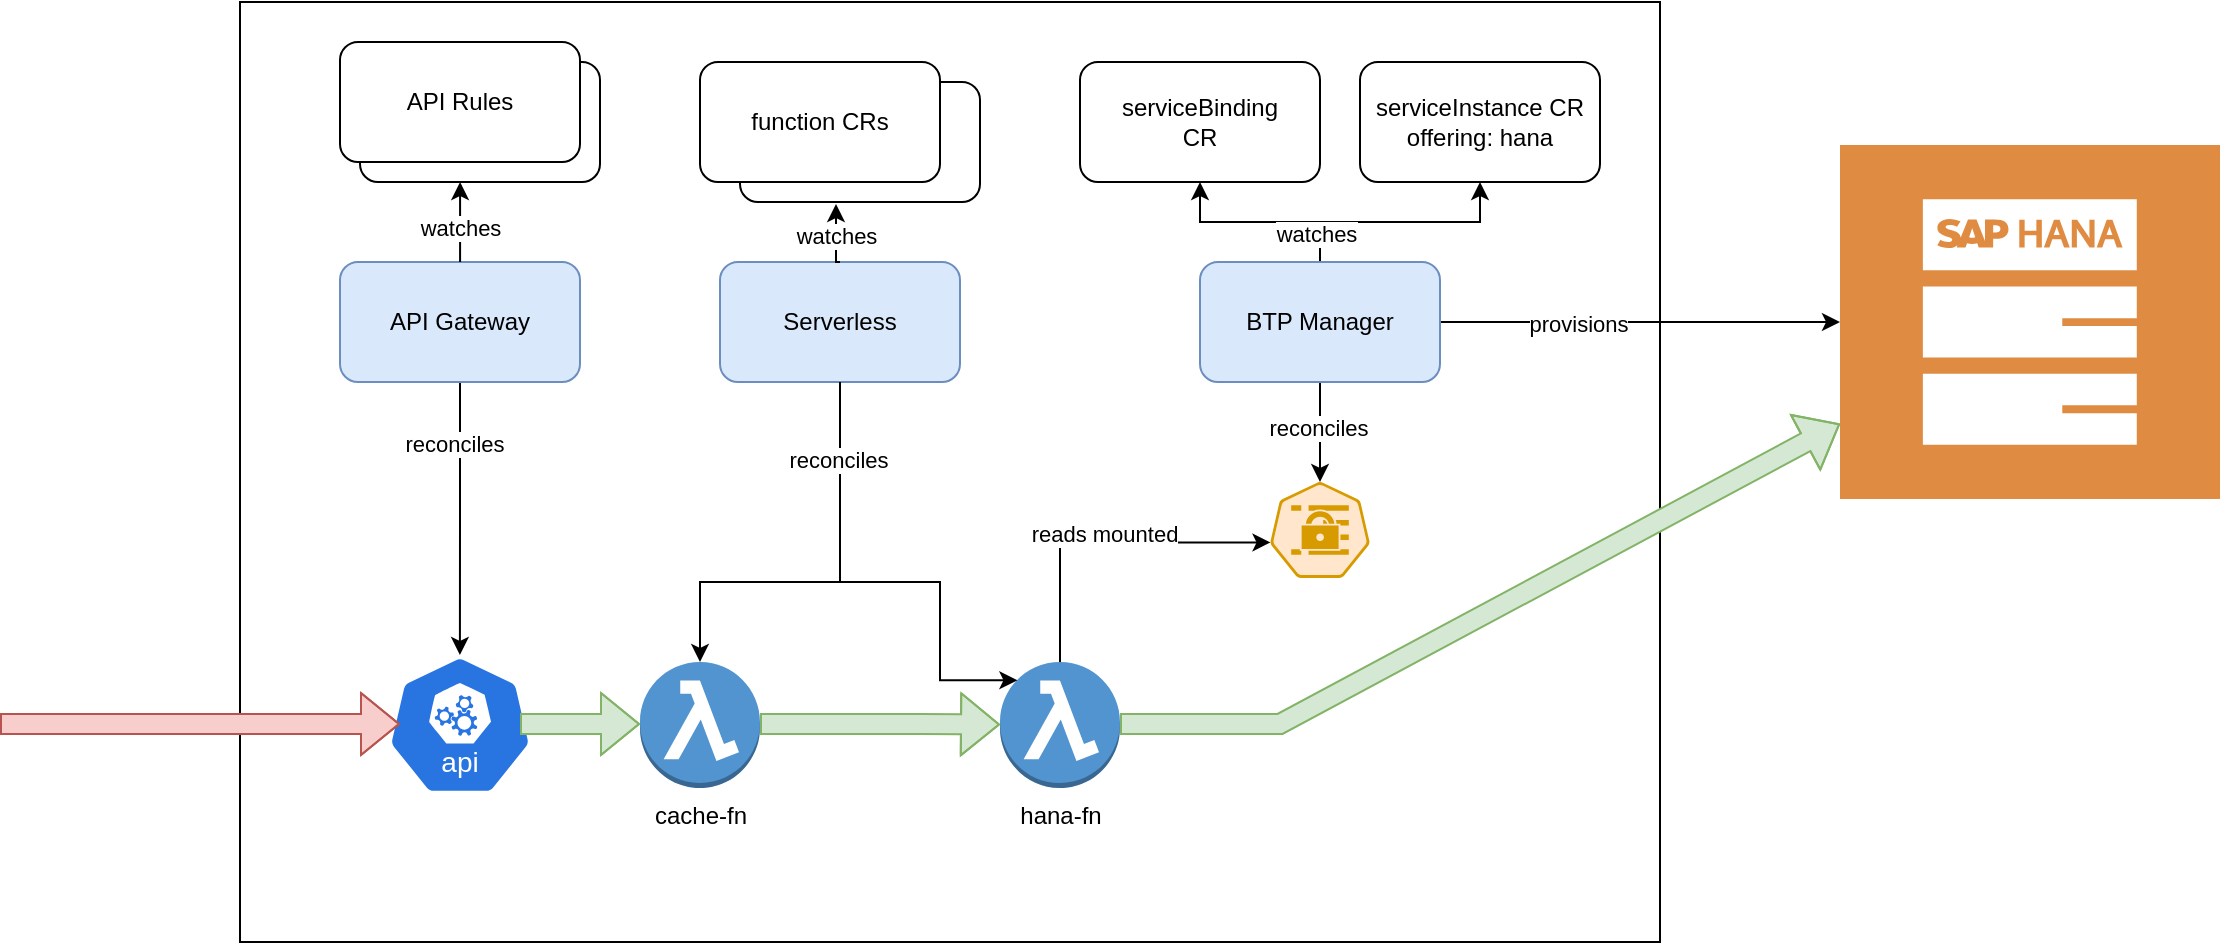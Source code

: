 <mxfile version="23.1.5" type="device">
  <diagram name="Page-1" id="qHDnPnX01NTbH_wZon7P">
    <mxGraphModel dx="3781" dy="1121" grid="1" gridSize="10" guides="1" tooltips="1" connect="1" arrows="1" fold="1" page="1" pageScale="1" pageWidth="827" pageHeight="1169" math="0" shadow="0">
      <root>
        <mxCell id="0" />
        <mxCell id="1" parent="0" />
        <mxCell id="AObpnqGnu0cfo2hoO3qj-3" value="" style="rounded=0;whiteSpace=wrap;html=1;" vertex="1" parent="1">
          <mxGeometry x="-200" y="30" width="710" height="470" as="geometry" />
        </mxCell>
        <mxCell id="AObpnqGnu0cfo2hoO3qj-1" value="cache-fn" style="outlineConnect=0;dashed=0;verticalLabelPosition=bottom;verticalAlign=top;align=center;html=1;shape=mxgraph.aws3.lambda_function;fillColor=#5294CF;gradientColor=none;" vertex="1" parent="1">
          <mxGeometry y="360" width="60" height="63" as="geometry" />
        </mxCell>
        <mxCell id="AObpnqGnu0cfo2hoO3qj-2" value="hana-fn" style="outlineConnect=0;dashed=0;verticalLabelPosition=bottom;verticalAlign=top;align=center;html=1;shape=mxgraph.aws3.lambda_function;fillColor=#5294CF;gradientColor=none;" vertex="1" parent="1">
          <mxGeometry x="180" y="360" width="60" height="63" as="geometry" />
        </mxCell>
        <mxCell id="AObpnqGnu0cfo2hoO3qj-4" value="" style="sketch=0;pointerEvents=1;shadow=0;dashed=0;html=1;strokeColor=none;fillColor=#DF8C42;labelPosition=center;verticalLabelPosition=bottom;verticalAlign=top;align=center;outlineConnect=0;shape=mxgraph.veeam2.sap_hana_db;" vertex="1" parent="1">
          <mxGeometry x="600" y="101.5" width="190" height="177" as="geometry" />
        </mxCell>
        <mxCell id="AObpnqGnu0cfo2hoO3qj-5" value="" style="aspect=fixed;sketch=0;html=1;dashed=0;whitespace=wrap;fillColor=#ffe6cc;strokeColor=#d79b00;points=[[0.005,0.63,0],[0.1,0.2,0],[0.9,0.2,0],[0.5,0,0],[0.995,0.63,0],[0.72,0.99,0],[0.5,1,0],[0.28,0.99,0]];shape=mxgraph.kubernetes.icon2;prIcon=secret" vertex="1" parent="1">
          <mxGeometry x="315" y="270" width="50" height="48" as="geometry" />
        </mxCell>
        <mxCell id="AObpnqGnu0cfo2hoO3qj-6" value="serviceInstance CR&lt;br&gt;offering: hana" style="rounded=1;whiteSpace=wrap;html=1;" vertex="1" parent="1">
          <mxGeometry x="360" y="60" width="120" height="60" as="geometry" />
        </mxCell>
        <mxCell id="AObpnqGnu0cfo2hoO3qj-7" value="serviceBinding&lt;div&gt;CR&lt;/div&gt;" style="rounded=1;whiteSpace=wrap;html=1;" vertex="1" parent="1">
          <mxGeometry x="220" y="60" width="120" height="60" as="geometry" />
        </mxCell>
        <mxCell id="AObpnqGnu0cfo2hoO3qj-9" value="" style="edgeStyle=orthogonalEdgeStyle;rounded=0;orthogonalLoop=1;jettySize=auto;html=1;" edge="1" parent="1" source="AObpnqGnu0cfo2hoO3qj-8" target="AObpnqGnu0cfo2hoO3qj-5">
          <mxGeometry relative="1" as="geometry" />
        </mxCell>
        <mxCell id="AObpnqGnu0cfo2hoO3qj-10" value="reconciles" style="edgeLabel;html=1;align=center;verticalAlign=middle;resizable=0;points=[];" vertex="1" connectable="0" parent="AObpnqGnu0cfo2hoO3qj-9">
          <mxGeometry x="-0.1" y="-1" relative="1" as="geometry">
            <mxPoint as="offset" />
          </mxGeometry>
        </mxCell>
        <mxCell id="AObpnqGnu0cfo2hoO3qj-11" style="edgeStyle=orthogonalEdgeStyle;rounded=0;orthogonalLoop=1;jettySize=auto;html=1;" edge="1" parent="1" source="AObpnqGnu0cfo2hoO3qj-8" target="AObpnqGnu0cfo2hoO3qj-7">
          <mxGeometry relative="1" as="geometry" />
        </mxCell>
        <mxCell id="AObpnqGnu0cfo2hoO3qj-12" style="edgeStyle=orthogonalEdgeStyle;rounded=0;orthogonalLoop=1;jettySize=auto;html=1;entryX=0.5;entryY=1;entryDx=0;entryDy=0;" edge="1" parent="1" source="AObpnqGnu0cfo2hoO3qj-8" target="AObpnqGnu0cfo2hoO3qj-6">
          <mxGeometry relative="1" as="geometry" />
        </mxCell>
        <mxCell id="AObpnqGnu0cfo2hoO3qj-13" value="watches" style="edgeLabel;html=1;align=center;verticalAlign=middle;resizable=0;points=[];" vertex="1" connectable="0" parent="AObpnqGnu0cfo2hoO3qj-12">
          <mxGeometry x="-0.767" y="2" relative="1" as="geometry">
            <mxPoint as="offset" />
          </mxGeometry>
        </mxCell>
        <mxCell id="AObpnqGnu0cfo2hoO3qj-15" style="edgeStyle=orthogonalEdgeStyle;rounded=0;orthogonalLoop=1;jettySize=auto;html=1;" edge="1" parent="1" source="AObpnqGnu0cfo2hoO3qj-8" target="AObpnqGnu0cfo2hoO3qj-4">
          <mxGeometry relative="1" as="geometry" />
        </mxCell>
        <mxCell id="AObpnqGnu0cfo2hoO3qj-16" value="provisions" style="edgeLabel;html=1;align=center;verticalAlign=middle;resizable=0;points=[];" vertex="1" connectable="0" parent="AObpnqGnu0cfo2hoO3qj-15">
          <mxGeometry x="-0.31" y="-1" relative="1" as="geometry">
            <mxPoint as="offset" />
          </mxGeometry>
        </mxCell>
        <mxCell id="AObpnqGnu0cfo2hoO3qj-8" value="BTP Manager" style="rounded=1;whiteSpace=wrap;html=1;fillColor=#dae8fc;strokeColor=#6c8ebf;" vertex="1" parent="1">
          <mxGeometry x="280" y="160" width="120" height="60" as="geometry" />
        </mxCell>
        <mxCell id="AObpnqGnu0cfo2hoO3qj-27" style="edgeStyle=orthogonalEdgeStyle;rounded=0;orthogonalLoop=1;jettySize=auto;html=1;" edge="1" parent="1" source="AObpnqGnu0cfo2hoO3qj-14" target="AObpnqGnu0cfo2hoO3qj-1">
          <mxGeometry relative="1" as="geometry">
            <Array as="points">
              <mxPoint x="100" y="320" />
              <mxPoint x="30" y="320" />
            </Array>
          </mxGeometry>
        </mxCell>
        <mxCell id="AObpnqGnu0cfo2hoO3qj-14" value="Serverless" style="rounded=1;whiteSpace=wrap;html=1;fillColor=#dae8fc;strokeColor=#6c8ebf;" vertex="1" parent="1">
          <mxGeometry x="40" y="160" width="120" height="60" as="geometry" />
        </mxCell>
        <mxCell id="AObpnqGnu0cfo2hoO3qj-21" value="" style="rounded=1;whiteSpace=wrap;html=1;" vertex="1" parent="1">
          <mxGeometry x="50" y="70" width="120" height="60" as="geometry" />
        </mxCell>
        <mxCell id="AObpnqGnu0cfo2hoO3qj-22" value="&lt;div&gt;function CRs&lt;/div&gt;" style="rounded=1;whiteSpace=wrap;html=1;" vertex="1" parent="1">
          <mxGeometry x="30" y="60" width="120" height="60" as="geometry" />
        </mxCell>
        <mxCell id="AObpnqGnu0cfo2hoO3qj-23" style="edgeStyle=orthogonalEdgeStyle;rounded=0;orthogonalLoop=1;jettySize=auto;html=1;exitX=0.5;exitY=0;exitDx=0;exitDy=0;entryX=0.4;entryY=1.017;entryDx=0;entryDy=0;entryPerimeter=0;" edge="1" parent="1" source="AObpnqGnu0cfo2hoO3qj-14" target="AObpnqGnu0cfo2hoO3qj-21">
          <mxGeometry relative="1" as="geometry" />
        </mxCell>
        <mxCell id="AObpnqGnu0cfo2hoO3qj-24" value="watches" style="edgeLabel;html=1;align=center;verticalAlign=middle;resizable=0;points=[];" vertex="1" connectable="0" parent="AObpnqGnu0cfo2hoO3qj-23">
          <mxGeometry x="-0.032" relative="1" as="geometry">
            <mxPoint as="offset" />
          </mxGeometry>
        </mxCell>
        <mxCell id="AObpnqGnu0cfo2hoO3qj-25" style="edgeStyle=orthogonalEdgeStyle;rounded=0;orthogonalLoop=1;jettySize=auto;html=1;entryX=0.005;entryY=0.63;entryDx=0;entryDy=0;entryPerimeter=0;" edge="1" parent="1" source="AObpnqGnu0cfo2hoO3qj-2" target="AObpnqGnu0cfo2hoO3qj-5">
          <mxGeometry relative="1" as="geometry">
            <Array as="points">
              <mxPoint x="210" y="300" />
            </Array>
          </mxGeometry>
        </mxCell>
        <mxCell id="AObpnqGnu0cfo2hoO3qj-26" value="reads mounted" style="edgeLabel;html=1;align=center;verticalAlign=middle;resizable=0;points=[];" vertex="1" connectable="0" parent="AObpnqGnu0cfo2hoO3qj-25">
          <mxGeometry x="-0.007" y="4" relative="1" as="geometry">
            <mxPoint as="offset" />
          </mxGeometry>
        </mxCell>
        <mxCell id="AObpnqGnu0cfo2hoO3qj-28" style="edgeStyle=orthogonalEdgeStyle;rounded=0;orthogonalLoop=1;jettySize=auto;html=1;entryX=0.145;entryY=0.145;entryDx=0;entryDy=0;entryPerimeter=0;" edge="1" parent="1" source="AObpnqGnu0cfo2hoO3qj-14" target="AObpnqGnu0cfo2hoO3qj-2">
          <mxGeometry relative="1" as="geometry">
            <Array as="points">
              <mxPoint x="100" y="320" />
              <mxPoint x="150" y="320" />
              <mxPoint x="150" y="369" />
            </Array>
          </mxGeometry>
        </mxCell>
        <mxCell id="AObpnqGnu0cfo2hoO3qj-29" value="reconciles" style="edgeLabel;html=1;align=center;verticalAlign=middle;resizable=0;points=[];" vertex="1" connectable="0" parent="AObpnqGnu0cfo2hoO3qj-28">
          <mxGeometry x="-0.675" y="-1" relative="1" as="geometry">
            <mxPoint as="offset" />
          </mxGeometry>
        </mxCell>
        <mxCell id="AObpnqGnu0cfo2hoO3qj-32" value="" style="aspect=fixed;sketch=0;html=1;dashed=0;whitespace=wrap;fillColor=#2875E2;strokeColor=#ffffff;points=[[0.005,0.63,0],[0.1,0.2,0],[0.9,0.2,0],[0.5,0,0],[0.995,0.63,0],[0.72,0.99,0],[0.5,1,0],[0.28,0.99,0]];shape=mxgraph.kubernetes.icon2;kubernetesLabel=1;prIcon=api" vertex="1" parent="1">
          <mxGeometry x="-126.46" y="356.5" width="72.92" height="70" as="geometry" />
        </mxCell>
        <mxCell id="AObpnqGnu0cfo2hoO3qj-34" style="edgeStyle=orthogonalEdgeStyle;rounded=0;orthogonalLoop=1;jettySize=auto;html=1;" edge="1" parent="1" source="AObpnqGnu0cfo2hoO3qj-33" target="AObpnqGnu0cfo2hoO3qj-32">
          <mxGeometry relative="1" as="geometry" />
        </mxCell>
        <mxCell id="AObpnqGnu0cfo2hoO3qj-35" value="reconciles" style="edgeLabel;html=1;align=center;verticalAlign=middle;resizable=0;points=[];" vertex="1" connectable="0" parent="AObpnqGnu0cfo2hoO3qj-34">
          <mxGeometry x="-0.544" y="-3" relative="1" as="geometry">
            <mxPoint as="offset" />
          </mxGeometry>
        </mxCell>
        <mxCell id="AObpnqGnu0cfo2hoO3qj-33" value="API Gateway" style="rounded=1;whiteSpace=wrap;html=1;fillColor=#dae8fc;strokeColor=#6c8ebf;" vertex="1" parent="1">
          <mxGeometry x="-150" y="160" width="120" height="60" as="geometry" />
        </mxCell>
        <mxCell id="AObpnqGnu0cfo2hoO3qj-36" value="" style="shape=flexArrow;endArrow=classic;html=1;rounded=0;fillColor=#f8cecc;strokeColor=#b85450;" edge="1" parent="1">
          <mxGeometry width="50" height="50" relative="1" as="geometry">
            <mxPoint x="-320" y="391" as="sourcePoint" />
            <mxPoint x="-120" y="391" as="targetPoint" />
            <Array as="points">
              <mxPoint x="-240" y="391" />
            </Array>
          </mxGeometry>
        </mxCell>
        <mxCell id="AObpnqGnu0cfo2hoO3qj-40" value="&lt;div&gt;API Rules&lt;/div&gt;" style="rounded=1;whiteSpace=wrap;html=1;" vertex="1" parent="1">
          <mxGeometry x="-140" y="60" width="120" height="60" as="geometry" />
        </mxCell>
        <mxCell id="AObpnqGnu0cfo2hoO3qj-41" value="&lt;div&gt;API Rules&lt;/div&gt;" style="rounded=1;whiteSpace=wrap;html=1;" vertex="1" parent="1">
          <mxGeometry x="-150" y="50" width="120" height="60" as="geometry" />
        </mxCell>
        <mxCell id="AObpnqGnu0cfo2hoO3qj-42" value="" style="shape=flexArrow;endArrow=classic;html=1;rounded=0;fillColor=#d5e8d4;strokeColor=#82b366;" edge="1" parent="1">
          <mxGeometry width="50" height="50" relative="1" as="geometry">
            <mxPoint x="-60" y="391" as="sourcePoint" />
            <mxPoint y="391" as="targetPoint" />
            <Array as="points">
              <mxPoint x="20" y="391" />
            </Array>
          </mxGeometry>
        </mxCell>
        <mxCell id="AObpnqGnu0cfo2hoO3qj-43" style="edgeStyle=orthogonalEdgeStyle;rounded=0;orthogonalLoop=1;jettySize=auto;html=1;entryX=0.417;entryY=1;entryDx=0;entryDy=0;entryPerimeter=0;" edge="1" parent="1" source="AObpnqGnu0cfo2hoO3qj-33" target="AObpnqGnu0cfo2hoO3qj-40">
          <mxGeometry relative="1" as="geometry" />
        </mxCell>
        <mxCell id="AObpnqGnu0cfo2hoO3qj-44" value="watches" style="edgeLabel;html=1;align=center;verticalAlign=middle;resizable=0;points=[];" vertex="1" connectable="0" parent="AObpnqGnu0cfo2hoO3qj-43">
          <mxGeometry x="-0.15" relative="1" as="geometry">
            <mxPoint as="offset" />
          </mxGeometry>
        </mxCell>
        <mxCell id="AObpnqGnu0cfo2hoO3qj-46" value="" style="shape=flexArrow;endArrow=classic;html=1;rounded=0;fillColor=#d5e8d4;strokeColor=#82b366;" edge="1" parent="1" target="AObpnqGnu0cfo2hoO3qj-2">
          <mxGeometry width="50" height="50" relative="1" as="geometry">
            <mxPoint x="60" y="391" as="sourcePoint" />
            <mxPoint x="120" y="391" as="targetPoint" />
            <Array as="points">
              <mxPoint x="140" y="391" />
            </Array>
          </mxGeometry>
        </mxCell>
        <mxCell id="AObpnqGnu0cfo2hoO3qj-47" value="" style="shape=flexArrow;endArrow=classic;html=1;rounded=0;fillColor=#d5e8d4;strokeColor=#82b366;" edge="1" parent="1" target="AObpnqGnu0cfo2hoO3qj-4">
          <mxGeometry width="50" height="50" relative="1" as="geometry">
            <mxPoint x="240" y="391" as="sourcePoint" />
            <mxPoint x="300" y="391" as="targetPoint" />
            <Array as="points">
              <mxPoint x="320" y="391" />
            </Array>
          </mxGeometry>
        </mxCell>
      </root>
    </mxGraphModel>
  </diagram>
</mxfile>
